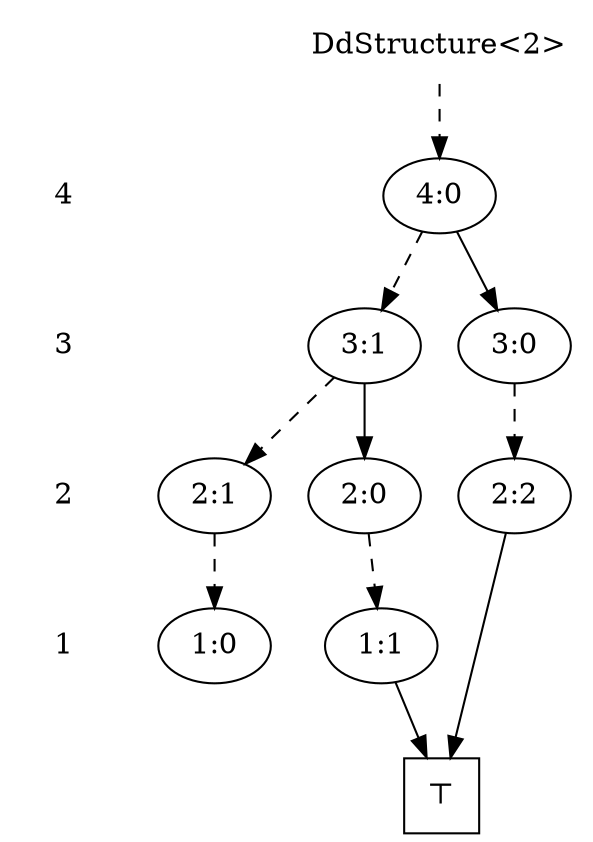 digraph "DdStructure<2>" {
  4 [shape=none,label="4"];
  3 [shape=none,label="3"];
  2 [shape=none,label="2"];
  1 [shape=none,label="1"];
  4 -> 3 [style=invis];
  3 -> 2 [style=invis];
  2 -> 1 [style=invis];
  "^" [shape=none,label="DdStructure<2>"];
  "^" -> "4:0" [style=dashed];
  "4:0" [label="4:0"];
  "4:0" -> "3:0" [style=dashed];
  "4:0" -> "3:1" [style=solid];
  {rank=same; 4; "4:0"}
  "3:1" [label="3:0"];
  "3:0" [label="3:1"];
  "3:0" -> "2:1" [style=dashed];
  "3:0" -> "2:2" [style=solid];
  "3:1" -> "2:0" [style=dashed];
  {rank=same; 3; "3:0"; "3:1"}
  "2:2" [label="2:0"];
  "2:1" [label="2:1"];
  "2:0" [label="2:2"];
  "2:0" -> "0:2" [style=solid];
  "2:1" -> "1:1" [style=dashed];
  "2:2" -> "1:0" [style=dashed];
  {rank=same; 2; "2:0"; "2:1"; "2:2"}
  "1:1" [label="1:0"];
  "1:0" [label="1:1"];
  "1:0" -> "0:2" [style=solid];
  {rank=same; 1; "1:0"; "1:1"}
  "0:2" [shape=square,label="⊤"];
}